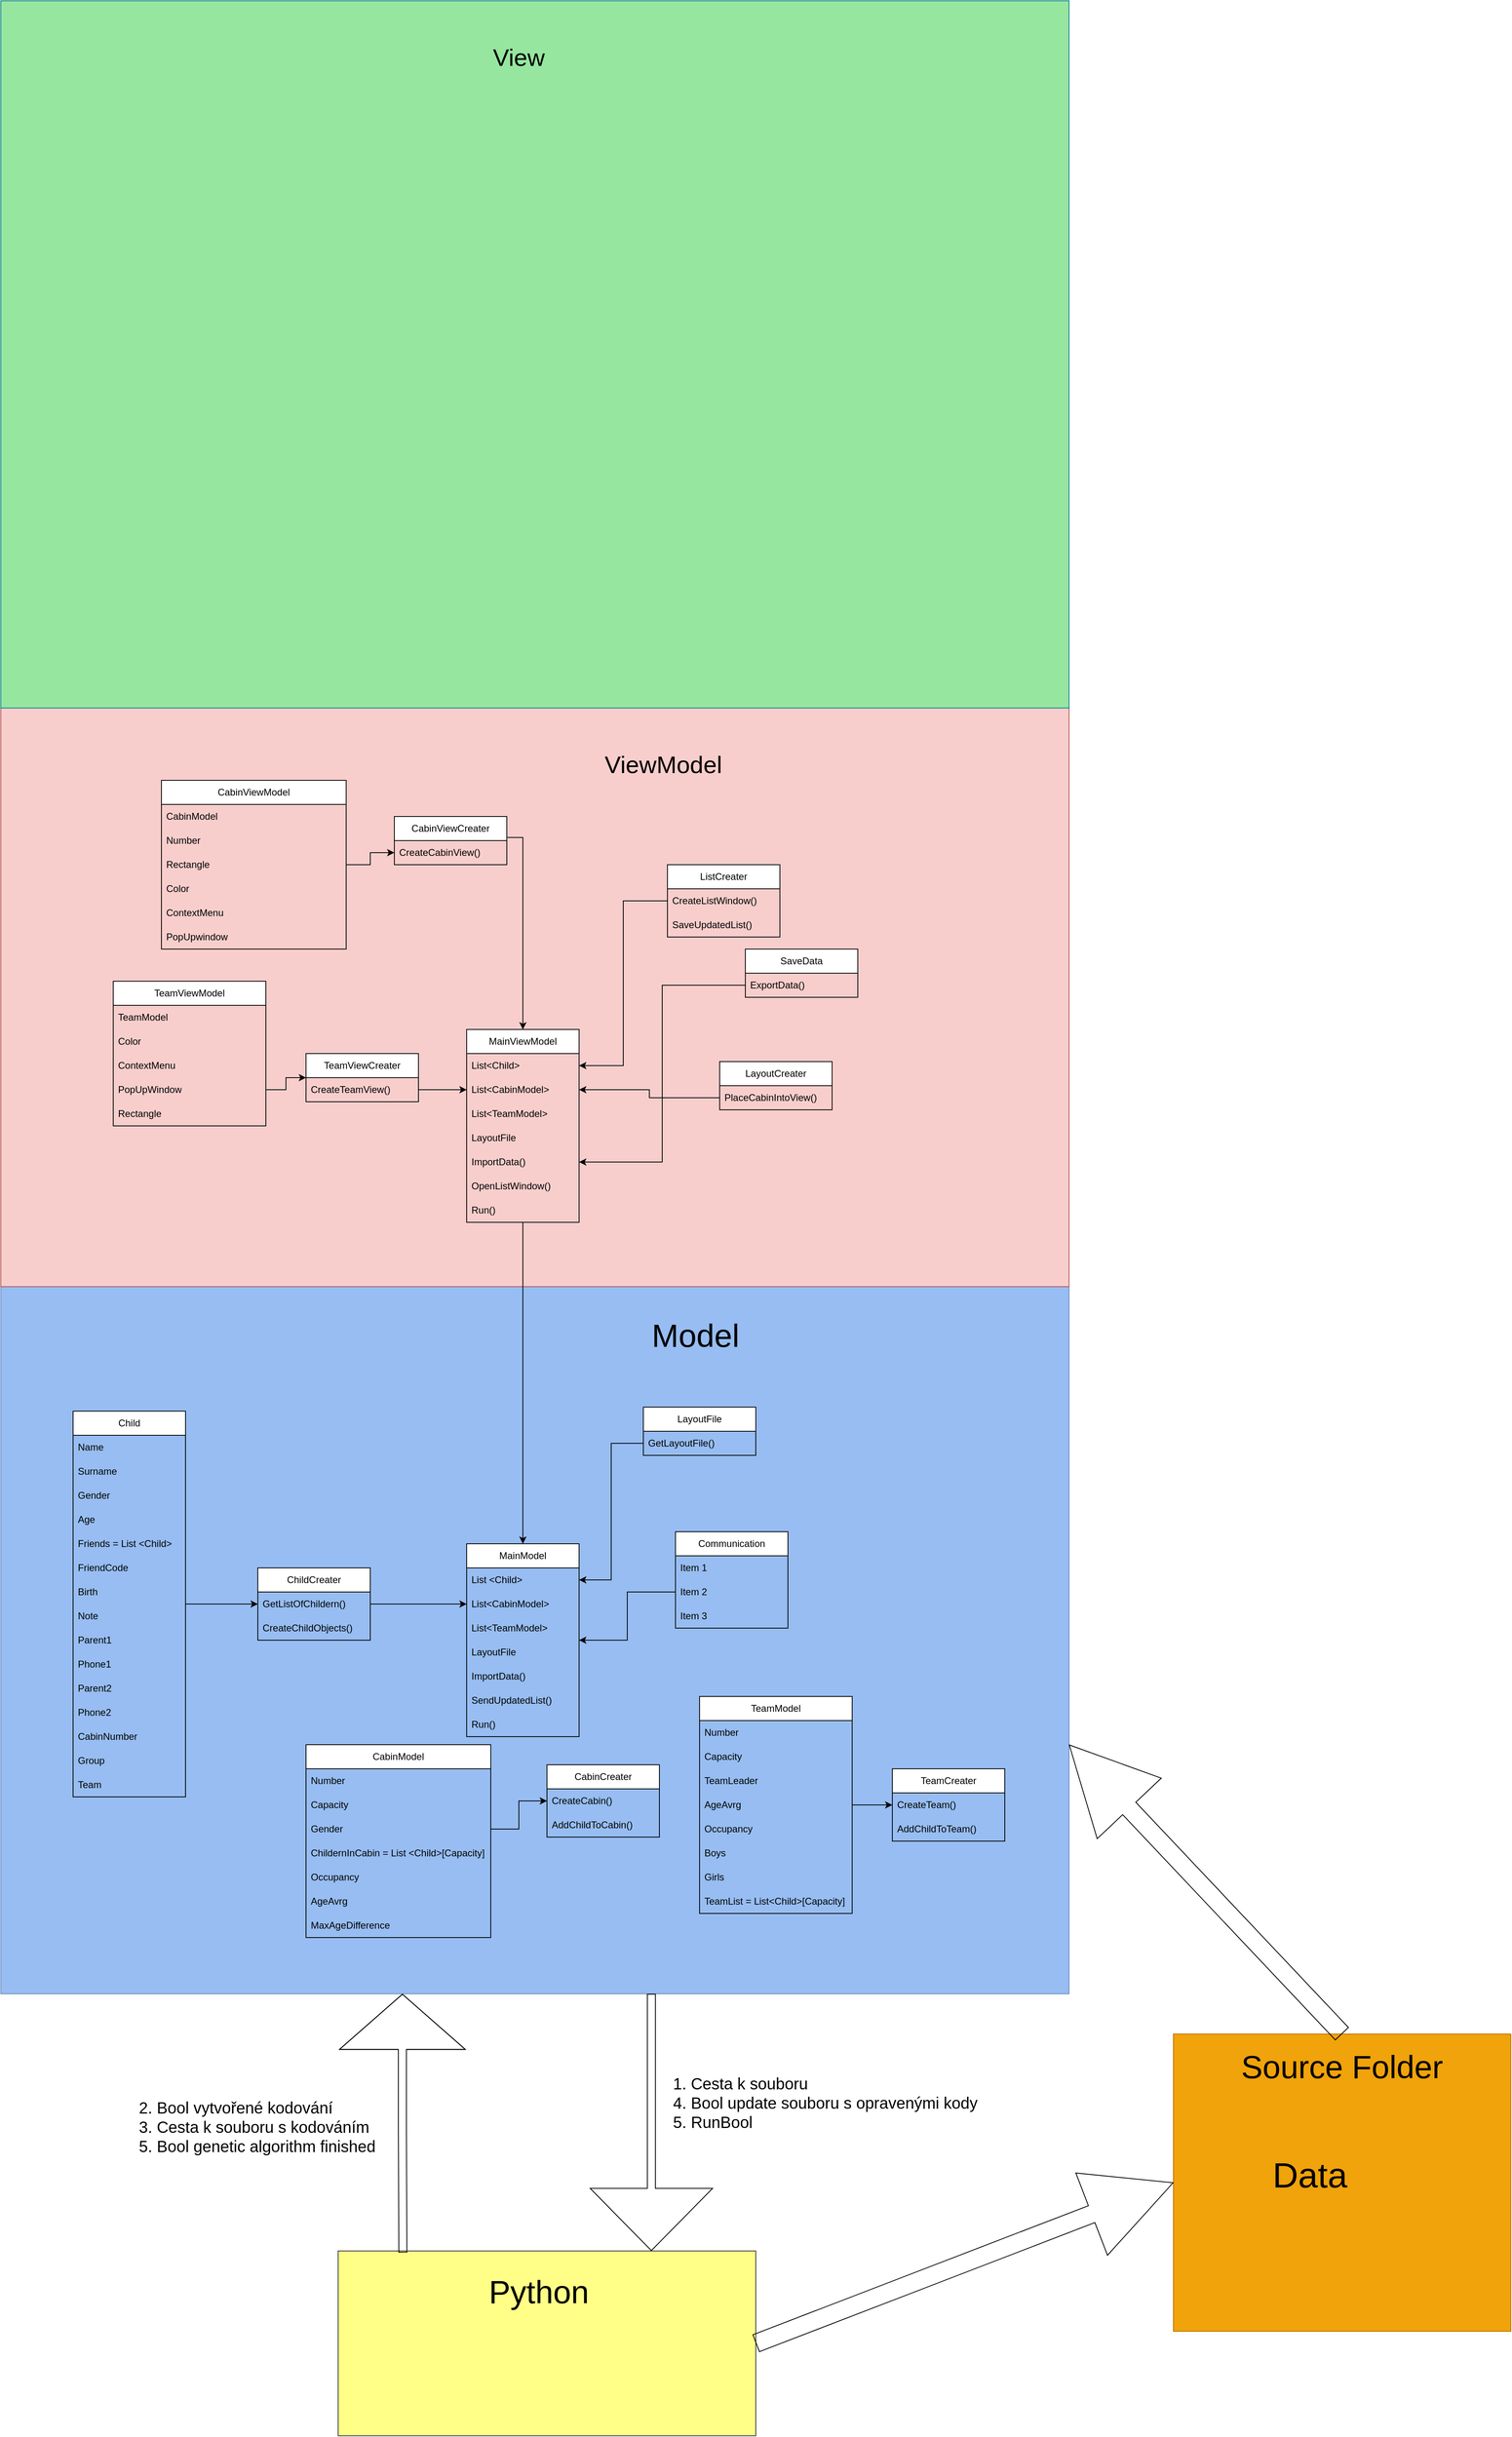 <mxfile version="24.7.5">
  <diagram name="Stránka-1" id="f-dsxIjBXlAloZZKRI6_">
    <mxGraphModel dx="6120" dy="6422" grid="1" gridSize="10" guides="1" tooltips="1" connect="1" arrows="1" fold="1" page="1" pageScale="1" pageWidth="827" pageHeight="1169" math="0" shadow="0">
      <root>
        <mxCell id="0" />
        <mxCell id="1" parent="0" />
        <mxCell id="xTtuMqfyhJU3_S4OxF6q-151" value="" style="rounded=0;whiteSpace=wrap;html=1;fillColor=#ffff88;strokeColor=#36393d;" parent="1" vertex="1">
          <mxGeometry x="180" y="1870" width="520" height="230" as="geometry" />
        </mxCell>
        <mxCell id="xTtuMqfyhJU3_S4OxF6q-66" value="" style="rounded=0;whiteSpace=wrap;html=1;fillColor=#97bdf2;strokeColor=#6c8ebf;movable=0;resizable=0;rotatable=0;deletable=0;editable=0;locked=1;connectable=0;" parent="1" vertex="1">
          <mxGeometry x="-240" y="670" width="1330" height="880" as="geometry" />
        </mxCell>
        <mxCell id="xTtuMqfyhJU3_S4OxF6q-64" value="" style="rounded=0;whiteSpace=wrap;html=1;fillColor=#f8cecc;strokeColor=#b85450;movable=0;resizable=0;rotatable=0;deletable=0;editable=0;locked=1;connectable=0;" parent="1" vertex="1">
          <mxGeometry x="-240" y="-50" width="1330" height="720" as="geometry" />
        </mxCell>
        <mxCell id="xTtuMqfyhJU3_S4OxF6q-77" style="edgeStyle=orthogonalEdgeStyle;rounded=0;orthogonalLoop=1;jettySize=auto;html=1;entryX=0.5;entryY=0;entryDx=0;entryDy=0;" parent="1" source="xTtuMqfyhJU3_S4OxF6q-1" target="xTtuMqfyhJU3_S4OxF6q-70" edge="1">
          <mxGeometry relative="1" as="geometry" />
        </mxCell>
        <mxCell id="xTtuMqfyhJU3_S4OxF6q-1" value="MainViewModel" style="swimlane;fontStyle=0;childLayout=stackLayout;horizontal=1;startSize=30;horizontalStack=0;resizeParent=1;resizeParentMax=0;resizeLast=0;collapsible=1;marginBottom=0;whiteSpace=wrap;html=1;" parent="1" vertex="1">
          <mxGeometry x="340" y="350" width="140" height="240" as="geometry" />
        </mxCell>
        <mxCell id="xTtuMqfyhJU3_S4OxF6q-4" value="List&amp;lt;Child&amp;gt;" style="text;strokeColor=none;fillColor=none;align=left;verticalAlign=middle;spacingLeft=4;spacingRight=4;overflow=hidden;points=[[0,0.5],[1,0.5]];portConstraint=eastwest;rotatable=0;whiteSpace=wrap;html=1;" parent="xTtuMqfyhJU3_S4OxF6q-1" vertex="1">
          <mxGeometry y="30" width="140" height="30" as="geometry" />
        </mxCell>
        <mxCell id="xTtuMqfyhJU3_S4OxF6q-2" value="List&amp;lt;CabinModel&amp;gt;" style="text;strokeColor=none;fillColor=none;align=left;verticalAlign=middle;spacingLeft=4;spacingRight=4;overflow=hidden;points=[[0,0.5],[1,0.5]];portConstraint=eastwest;rotatable=0;whiteSpace=wrap;html=1;" parent="xTtuMqfyhJU3_S4OxF6q-1" vertex="1">
          <mxGeometry y="60" width="140" height="30" as="geometry" />
        </mxCell>
        <mxCell id="xTtuMqfyhJU3_S4OxF6q-3" value="List&amp;lt;TeamModel&amp;gt;" style="text;strokeColor=none;fillColor=none;align=left;verticalAlign=middle;spacingLeft=4;spacingRight=4;overflow=hidden;points=[[0,0.5],[1,0.5]];portConstraint=eastwest;rotatable=0;whiteSpace=wrap;html=1;" parent="xTtuMqfyhJU3_S4OxF6q-1" vertex="1">
          <mxGeometry y="90" width="140" height="30" as="geometry" />
        </mxCell>
        <mxCell id="xTtuMqfyhJU3_S4OxF6q-133" value="LayoutFile" style="text;strokeColor=none;fillColor=none;align=left;verticalAlign=middle;spacingLeft=4;spacingRight=4;overflow=hidden;points=[[0,0.5],[1,0.5]];portConstraint=eastwest;rotatable=0;whiteSpace=wrap;html=1;" parent="xTtuMqfyhJU3_S4OxF6q-1" vertex="1">
          <mxGeometry y="120" width="140" height="30" as="geometry" />
        </mxCell>
        <mxCell id="xTtuMqfyhJU3_S4OxF6q-138" value="ImportData()" style="text;strokeColor=none;fillColor=none;align=left;verticalAlign=middle;spacingLeft=4;spacingRight=4;overflow=hidden;points=[[0,0.5],[1,0.5]];portConstraint=eastwest;rotatable=0;whiteSpace=wrap;html=1;" parent="xTtuMqfyhJU3_S4OxF6q-1" vertex="1">
          <mxGeometry y="150" width="140" height="30" as="geometry" />
        </mxCell>
        <mxCell id="xTtuMqfyhJU3_S4OxF6q-143" value="OpenListWindow()" style="text;strokeColor=none;fillColor=none;align=left;verticalAlign=middle;spacingLeft=4;spacingRight=4;overflow=hidden;points=[[0,0.5],[1,0.5]];portConstraint=eastwest;rotatable=0;whiteSpace=wrap;html=1;" parent="xTtuMqfyhJU3_S4OxF6q-1" vertex="1">
          <mxGeometry y="180" width="140" height="30" as="geometry" />
        </mxCell>
        <mxCell id="xTtuMqfyhJU3_S4OxF6q-140" value="Run()" style="text;strokeColor=none;fillColor=none;align=left;verticalAlign=middle;spacingLeft=4;spacingRight=4;overflow=hidden;points=[[0,0.5],[1,0.5]];portConstraint=eastwest;rotatable=0;whiteSpace=wrap;html=1;" parent="xTtuMqfyhJU3_S4OxF6q-1" vertex="1">
          <mxGeometry y="210" width="140" height="30" as="geometry" />
        </mxCell>
        <mxCell id="xTtuMqfyhJU3_S4OxF6q-49" style="edgeStyle=orthogonalEdgeStyle;rounded=0;orthogonalLoop=1;jettySize=auto;html=1;entryX=0;entryY=0.5;entryDx=0;entryDy=0;" parent="1" source="xTtuMqfyhJU3_S4OxF6q-5" target="xTtuMqfyhJU3_S4OxF6q-46" edge="1">
          <mxGeometry relative="1" as="geometry" />
        </mxCell>
        <mxCell id="xTtuMqfyhJU3_S4OxF6q-5" value="CabinViewModel" style="swimlane;fontStyle=0;childLayout=stackLayout;horizontal=1;startSize=30;horizontalStack=0;resizeParent=1;resizeParentMax=0;resizeLast=0;collapsible=1;marginBottom=0;whiteSpace=wrap;html=1;" parent="1" vertex="1">
          <mxGeometry x="-40" y="40" width="230" height="210" as="geometry" />
        </mxCell>
        <mxCell id="xTtuMqfyhJU3_S4OxF6q-6" value="CabinModel" style="text;strokeColor=none;fillColor=none;align=left;verticalAlign=middle;spacingLeft=4;spacingRight=4;overflow=hidden;points=[[0,0.5],[1,0.5]];portConstraint=eastwest;rotatable=0;whiteSpace=wrap;html=1;" parent="xTtuMqfyhJU3_S4OxF6q-5" vertex="1">
          <mxGeometry y="30" width="230" height="30" as="geometry" />
        </mxCell>
        <mxCell id="xTtuMqfyhJU3_S4OxF6q-125" value="Number" style="text;strokeColor=none;fillColor=none;align=left;verticalAlign=middle;spacingLeft=4;spacingRight=4;overflow=hidden;points=[[0,0.5],[1,0.5]];portConstraint=eastwest;rotatable=0;whiteSpace=wrap;html=1;" parent="xTtuMqfyhJU3_S4OxF6q-5" vertex="1">
          <mxGeometry y="60" width="230" height="30" as="geometry" />
        </mxCell>
        <mxCell id="xTtuMqfyhJU3_S4OxF6q-7" value="Rectangle" style="text;strokeColor=none;fillColor=none;align=left;verticalAlign=middle;spacingLeft=4;spacingRight=4;overflow=hidden;points=[[0,0.5],[1,0.5]];portConstraint=eastwest;rotatable=0;whiteSpace=wrap;html=1;" parent="xTtuMqfyhJU3_S4OxF6q-5" vertex="1">
          <mxGeometry y="90" width="230" height="30" as="geometry" />
        </mxCell>
        <mxCell id="xTtuMqfyhJU3_S4OxF6q-8" value="Color" style="text;strokeColor=none;fillColor=none;align=left;verticalAlign=middle;spacingLeft=4;spacingRight=4;overflow=hidden;points=[[0,0.5],[1,0.5]];portConstraint=eastwest;rotatable=0;whiteSpace=wrap;html=1;" parent="xTtuMqfyhJU3_S4OxF6q-5" vertex="1">
          <mxGeometry y="120" width="230" height="30" as="geometry" />
        </mxCell>
        <mxCell id="xTtuMqfyhJU3_S4OxF6q-9" value="ContextMenu" style="text;strokeColor=none;fillColor=none;align=left;verticalAlign=middle;spacingLeft=4;spacingRight=4;overflow=hidden;points=[[0,0.5],[1,0.5]];portConstraint=eastwest;rotatable=0;whiteSpace=wrap;html=1;" parent="xTtuMqfyhJU3_S4OxF6q-5" vertex="1">
          <mxGeometry y="150" width="230" height="30" as="geometry" />
        </mxCell>
        <mxCell id="xTtuMqfyhJU3_S4OxF6q-34" value="PopUpwindow" style="text;strokeColor=none;fillColor=none;align=left;verticalAlign=middle;spacingLeft=4;spacingRight=4;overflow=hidden;points=[[0,0.5],[1,0.5]];portConstraint=eastwest;rotatable=0;whiteSpace=wrap;html=1;" parent="xTtuMqfyhJU3_S4OxF6q-5" vertex="1">
          <mxGeometry y="180" width="230" height="30" as="geometry" />
        </mxCell>
        <mxCell id="xTtuMqfyhJU3_S4OxF6q-44" style="edgeStyle=orthogonalEdgeStyle;rounded=0;orthogonalLoop=1;jettySize=auto;html=1;entryX=0;entryY=0.5;entryDx=0;entryDy=0;" parent="1" source="xTtuMqfyhJU3_S4OxF6q-11" target="xTtuMqfyhJU3_S4OxF6q-43" edge="1">
          <mxGeometry relative="1" as="geometry" />
        </mxCell>
        <mxCell id="xTtuMqfyhJU3_S4OxF6q-11" value="Child" style="swimlane;fontStyle=0;childLayout=stackLayout;horizontal=1;startSize=30;horizontalStack=0;resizeParent=1;resizeParentMax=0;resizeLast=0;collapsible=1;marginBottom=0;whiteSpace=wrap;html=1;" parent="1" vertex="1">
          <mxGeometry x="-150" y="825" width="140" height="480" as="geometry" />
        </mxCell>
        <mxCell id="xTtuMqfyhJU3_S4OxF6q-12" value="Name" style="text;strokeColor=none;fillColor=none;align=left;verticalAlign=middle;spacingLeft=4;spacingRight=4;overflow=hidden;points=[[0,0.5],[1,0.5]];portConstraint=eastwest;rotatable=0;whiteSpace=wrap;html=1;" parent="xTtuMqfyhJU3_S4OxF6q-11" vertex="1">
          <mxGeometry y="30" width="140" height="30" as="geometry" />
        </mxCell>
        <mxCell id="xTtuMqfyhJU3_S4OxF6q-13" value="Surname" style="text;strokeColor=none;fillColor=none;align=left;verticalAlign=middle;spacingLeft=4;spacingRight=4;overflow=hidden;points=[[0,0.5],[1,0.5]];portConstraint=eastwest;rotatable=0;whiteSpace=wrap;html=1;" parent="xTtuMqfyhJU3_S4OxF6q-11" vertex="1">
          <mxGeometry y="60" width="140" height="30" as="geometry" />
        </mxCell>
        <mxCell id="xTtuMqfyhJU3_S4OxF6q-20" value="Gender" style="text;strokeColor=none;fillColor=none;align=left;verticalAlign=middle;spacingLeft=4;spacingRight=4;overflow=hidden;points=[[0,0.5],[1,0.5]];portConstraint=eastwest;rotatable=0;whiteSpace=wrap;html=1;" parent="xTtuMqfyhJU3_S4OxF6q-11" vertex="1">
          <mxGeometry y="90" width="140" height="30" as="geometry" />
        </mxCell>
        <mxCell id="xTtuMqfyhJU3_S4OxF6q-14" value="Age" style="text;strokeColor=none;fillColor=none;align=left;verticalAlign=middle;spacingLeft=4;spacingRight=4;overflow=hidden;points=[[0,0.5],[1,0.5]];portConstraint=eastwest;rotatable=0;whiteSpace=wrap;html=1;" parent="xTtuMqfyhJU3_S4OxF6q-11" vertex="1">
          <mxGeometry y="120" width="140" height="30" as="geometry" />
        </mxCell>
        <mxCell id="xTtuMqfyhJU3_S4OxF6q-21" value="Friends = List &amp;lt;Child&amp;gt;" style="text;strokeColor=none;fillColor=none;align=left;verticalAlign=middle;spacingLeft=4;spacingRight=4;overflow=hidden;points=[[0,0.5],[1,0.5]];portConstraint=eastwest;rotatable=0;whiteSpace=wrap;html=1;" parent="xTtuMqfyhJU3_S4OxF6q-11" vertex="1">
          <mxGeometry y="150" width="140" height="30" as="geometry" />
        </mxCell>
        <mxCell id="xTtuMqfyhJU3_S4OxF6q-22" value="FriendCode" style="text;strokeColor=none;fillColor=none;align=left;verticalAlign=middle;spacingLeft=4;spacingRight=4;overflow=hidden;points=[[0,0.5],[1,0.5]];portConstraint=eastwest;rotatable=0;whiteSpace=wrap;html=1;" parent="xTtuMqfyhJU3_S4OxF6q-11" vertex="1">
          <mxGeometry y="180" width="140" height="30" as="geometry" />
        </mxCell>
        <mxCell id="xTtuMqfyhJU3_S4OxF6q-15" value="Birth" style="text;strokeColor=none;fillColor=none;align=left;verticalAlign=middle;spacingLeft=4;spacingRight=4;overflow=hidden;points=[[0,0.5],[1,0.5]];portConstraint=eastwest;rotatable=0;whiteSpace=wrap;html=1;" parent="xTtuMqfyhJU3_S4OxF6q-11" vertex="1">
          <mxGeometry y="210" width="140" height="30" as="geometry" />
        </mxCell>
        <mxCell id="xTtuMqfyhJU3_S4OxF6q-16" value="Note&amp;nbsp;" style="text;strokeColor=none;fillColor=none;align=left;verticalAlign=middle;spacingLeft=4;spacingRight=4;overflow=hidden;points=[[0,0.5],[1,0.5]];portConstraint=eastwest;rotatable=0;whiteSpace=wrap;html=1;" parent="xTtuMqfyhJU3_S4OxF6q-11" vertex="1">
          <mxGeometry y="240" width="140" height="30" as="geometry" />
        </mxCell>
        <mxCell id="xTtuMqfyhJU3_S4OxF6q-17" value="Parent1" style="text;strokeColor=none;fillColor=none;align=left;verticalAlign=middle;spacingLeft=4;spacingRight=4;overflow=hidden;points=[[0,0.5],[1,0.5]];portConstraint=eastwest;rotatable=0;whiteSpace=wrap;html=1;" parent="xTtuMqfyhJU3_S4OxF6q-11" vertex="1">
          <mxGeometry y="270" width="140" height="30" as="geometry" />
        </mxCell>
        <mxCell id="xTtuMqfyhJU3_S4OxF6q-18" value="Phone1" style="text;strokeColor=none;fillColor=none;align=left;verticalAlign=middle;spacingLeft=4;spacingRight=4;overflow=hidden;points=[[0,0.5],[1,0.5]];portConstraint=eastwest;rotatable=0;whiteSpace=wrap;html=1;" parent="xTtuMqfyhJU3_S4OxF6q-11" vertex="1">
          <mxGeometry y="300" width="140" height="30" as="geometry" />
        </mxCell>
        <mxCell id="xTtuMqfyhJU3_S4OxF6q-19" value="Parent2" style="text;strokeColor=none;fillColor=none;align=left;verticalAlign=middle;spacingLeft=4;spacingRight=4;overflow=hidden;points=[[0,0.5],[1,0.5]];portConstraint=eastwest;rotatable=0;whiteSpace=wrap;html=1;" parent="xTtuMqfyhJU3_S4OxF6q-11" vertex="1">
          <mxGeometry y="330" width="140" height="30" as="geometry" />
        </mxCell>
        <mxCell id="xTtuMqfyhJU3_S4OxF6q-24" value="Phone2" style="text;strokeColor=none;fillColor=none;align=left;verticalAlign=middle;spacingLeft=4;spacingRight=4;overflow=hidden;points=[[0,0.5],[1,0.5]];portConstraint=eastwest;rotatable=0;whiteSpace=wrap;html=1;" parent="xTtuMqfyhJU3_S4OxF6q-11" vertex="1">
          <mxGeometry y="360" width="140" height="30" as="geometry" />
        </mxCell>
        <mxCell id="xTtuMqfyhJU3_S4OxF6q-25" value="CabinNumber" style="text;strokeColor=none;fillColor=none;align=left;verticalAlign=middle;spacingLeft=4;spacingRight=4;overflow=hidden;points=[[0,0.5],[1,0.5]];portConstraint=eastwest;rotatable=0;whiteSpace=wrap;html=1;" parent="xTtuMqfyhJU3_S4OxF6q-11" vertex="1">
          <mxGeometry y="390" width="140" height="30" as="geometry" />
        </mxCell>
        <mxCell id="xTtuMqfyhJU3_S4OxF6q-26" value="Group" style="text;strokeColor=none;fillColor=none;align=left;verticalAlign=middle;spacingLeft=4;spacingRight=4;overflow=hidden;points=[[0,0.5],[1,0.5]];portConstraint=eastwest;rotatable=0;whiteSpace=wrap;html=1;" parent="xTtuMqfyhJU3_S4OxF6q-11" vertex="1">
          <mxGeometry y="420" width="140" height="30" as="geometry" />
        </mxCell>
        <mxCell id="xTtuMqfyhJU3_S4OxF6q-31" value="Team" style="text;strokeColor=none;fillColor=none;align=left;verticalAlign=middle;spacingLeft=4;spacingRight=4;overflow=hidden;points=[[0,0.5],[1,0.5]];portConstraint=eastwest;rotatable=0;whiteSpace=wrap;html=1;" parent="xTtuMqfyhJU3_S4OxF6q-11" vertex="1">
          <mxGeometry y="450" width="140" height="30" as="geometry" />
        </mxCell>
        <mxCell id="xTtuMqfyhJU3_S4OxF6q-27" value="TeamViewModel" style="swimlane;fontStyle=0;childLayout=stackLayout;horizontal=1;startSize=30;horizontalStack=0;resizeParent=1;resizeParentMax=0;resizeLast=0;collapsible=1;marginBottom=0;whiteSpace=wrap;html=1;" parent="1" vertex="1">
          <mxGeometry x="-100" y="290" width="190" height="180" as="geometry" />
        </mxCell>
        <mxCell id="xTtuMqfyhJU3_S4OxF6q-28" value="TeamModel" style="text;strokeColor=none;fillColor=none;align=left;verticalAlign=middle;spacingLeft=4;spacingRight=4;overflow=hidden;points=[[0,0.5],[1,0.5]];portConstraint=eastwest;rotatable=0;whiteSpace=wrap;html=1;" parent="xTtuMqfyhJU3_S4OxF6q-27" vertex="1">
          <mxGeometry y="30" width="190" height="30" as="geometry" />
        </mxCell>
        <mxCell id="xTtuMqfyhJU3_S4OxF6q-29" value="Color" style="text;strokeColor=none;fillColor=none;align=left;verticalAlign=middle;spacingLeft=4;spacingRight=4;overflow=hidden;points=[[0,0.5],[1,0.5]];portConstraint=eastwest;rotatable=0;whiteSpace=wrap;html=1;" parent="xTtuMqfyhJU3_S4OxF6q-27" vertex="1">
          <mxGeometry y="60" width="190" height="30" as="geometry" />
        </mxCell>
        <mxCell id="xTtuMqfyhJU3_S4OxF6q-30" value="ContextMenu" style="text;strokeColor=none;fillColor=none;align=left;verticalAlign=middle;spacingLeft=4;spacingRight=4;overflow=hidden;points=[[0,0.5],[1,0.5]];portConstraint=eastwest;rotatable=0;whiteSpace=wrap;html=1;" parent="xTtuMqfyhJU3_S4OxF6q-27" vertex="1">
          <mxGeometry y="90" width="190" height="30" as="geometry" />
        </mxCell>
        <mxCell id="xTtuMqfyhJU3_S4OxF6q-32" value="PopUpWindow" style="text;strokeColor=none;fillColor=none;align=left;verticalAlign=middle;spacingLeft=4;spacingRight=4;overflow=hidden;points=[[0,0.5],[1,0.5]];portConstraint=eastwest;rotatable=0;whiteSpace=wrap;html=1;" parent="xTtuMqfyhJU3_S4OxF6q-27" vertex="1">
          <mxGeometry y="120" width="190" height="30" as="geometry" />
        </mxCell>
        <mxCell id="xTtuMqfyhJU3_S4OxF6q-33" value="Rectangle" style="text;strokeColor=none;fillColor=none;align=left;verticalAlign=middle;spacingLeft=4;spacingRight=4;overflow=hidden;points=[[0,0.5],[1,0.5]];portConstraint=eastwest;rotatable=0;whiteSpace=wrap;html=1;" parent="xTtuMqfyhJU3_S4OxF6q-27" vertex="1">
          <mxGeometry y="150" width="190" height="30" as="geometry" />
        </mxCell>
        <mxCell id="xTtuMqfyhJU3_S4OxF6q-40" value="ChildCreater" style="swimlane;fontStyle=0;childLayout=stackLayout;horizontal=1;startSize=30;horizontalStack=0;resizeParent=1;resizeParentMax=0;resizeLast=0;collapsible=1;marginBottom=0;whiteSpace=wrap;html=1;" parent="1" vertex="1">
          <mxGeometry x="80" y="1020" width="140" height="90" as="geometry" />
        </mxCell>
        <mxCell id="xTtuMqfyhJU3_S4OxF6q-43" value="GetListOfChildern()" style="text;strokeColor=none;fillColor=none;align=left;verticalAlign=middle;spacingLeft=4;spacingRight=4;overflow=hidden;points=[[0,0.5],[1,0.5]];portConstraint=eastwest;rotatable=0;whiteSpace=wrap;html=1;" parent="xTtuMqfyhJU3_S4OxF6q-40" vertex="1">
          <mxGeometry y="30" width="140" height="30" as="geometry" />
        </mxCell>
        <mxCell id="xTtuMqfyhJU3_S4OxF6q-41" value="CreateChildObjects()" style="text;strokeColor=none;fillColor=none;align=left;verticalAlign=middle;spacingLeft=4;spacingRight=4;overflow=hidden;points=[[0,0.5],[1,0.5]];portConstraint=eastwest;rotatable=0;whiteSpace=wrap;html=1;" parent="xTtuMqfyhJU3_S4OxF6q-40" vertex="1">
          <mxGeometry y="60" width="140" height="30" as="geometry" />
        </mxCell>
        <mxCell id="xTtuMqfyhJU3_S4OxF6q-45" value="CabinViewCreater" style="swimlane;fontStyle=0;childLayout=stackLayout;horizontal=1;startSize=30;horizontalStack=0;resizeParent=1;resizeParentMax=0;resizeLast=0;collapsible=1;marginBottom=0;whiteSpace=wrap;html=1;" parent="1" vertex="1">
          <mxGeometry x="250" y="85" width="140" height="60" as="geometry" />
        </mxCell>
        <mxCell id="xTtuMqfyhJU3_S4OxF6q-46" value="CreateCabinView()" style="text;strokeColor=none;fillColor=none;align=left;verticalAlign=middle;spacingLeft=4;spacingRight=4;overflow=hidden;points=[[0,0.5],[1,0.5]];portConstraint=eastwest;rotatable=0;whiteSpace=wrap;html=1;" parent="xTtuMqfyhJU3_S4OxF6q-45" vertex="1">
          <mxGeometry y="30" width="140" height="30" as="geometry" />
        </mxCell>
        <mxCell id="xTtuMqfyhJU3_S4OxF6q-50" value="TeamViewCreater" style="swimlane;fontStyle=0;childLayout=stackLayout;horizontal=1;startSize=30;horizontalStack=0;resizeParent=1;resizeParentMax=0;resizeLast=0;collapsible=1;marginBottom=0;whiteSpace=wrap;html=1;" parent="1" vertex="1">
          <mxGeometry x="140" y="380" width="140" height="60" as="geometry" />
        </mxCell>
        <mxCell id="xTtuMqfyhJU3_S4OxF6q-51" value="CreateTeamView()" style="text;strokeColor=none;fillColor=none;align=left;verticalAlign=middle;spacingLeft=4;spacingRight=4;overflow=hidden;points=[[0,0.5],[1,0.5]];portConstraint=eastwest;rotatable=0;whiteSpace=wrap;html=1;" parent="xTtuMqfyhJU3_S4OxF6q-50" vertex="1">
          <mxGeometry y="30" width="140" height="30" as="geometry" />
        </mxCell>
        <mxCell id="xTtuMqfyhJU3_S4OxF6q-54" style="edgeStyle=orthogonalEdgeStyle;rounded=0;orthogonalLoop=1;jettySize=auto;html=1;" parent="1" source="xTtuMqfyhJU3_S4OxF6q-32" target="xTtuMqfyhJU3_S4OxF6q-50" edge="1">
          <mxGeometry relative="1" as="geometry" />
        </mxCell>
        <mxCell id="xTtuMqfyhJU3_S4OxF6q-55" style="edgeStyle=orthogonalEdgeStyle;rounded=0;orthogonalLoop=1;jettySize=auto;html=1;entryX=0.5;entryY=0;entryDx=0;entryDy=0;exitX=1.005;exitY=-0.131;exitDx=0;exitDy=0;exitPerimeter=0;" parent="1" source="xTtuMqfyhJU3_S4OxF6q-46" target="xTtuMqfyhJU3_S4OxF6q-1" edge="1">
          <mxGeometry relative="1" as="geometry">
            <mxPoint x="390" y="160" as="sourcePoint" />
          </mxGeometry>
        </mxCell>
        <mxCell id="xTtuMqfyhJU3_S4OxF6q-56" style="edgeStyle=orthogonalEdgeStyle;rounded=0;orthogonalLoop=1;jettySize=auto;html=1;entryX=0;entryY=0.5;entryDx=0;entryDy=0;" parent="1" source="xTtuMqfyhJU3_S4OxF6q-51" target="xTtuMqfyhJU3_S4OxF6q-2" edge="1">
          <mxGeometry relative="1" as="geometry">
            <mxPoint x="380" y="480" as="targetPoint" />
          </mxGeometry>
        </mxCell>
        <mxCell id="xTtuMqfyhJU3_S4OxF6q-59" value="Communication" style="swimlane;fontStyle=0;childLayout=stackLayout;horizontal=1;startSize=30;horizontalStack=0;resizeParent=1;resizeParentMax=0;resizeLast=0;collapsible=1;marginBottom=0;whiteSpace=wrap;html=1;" parent="1" vertex="1">
          <mxGeometry x="600" y="975" width="140" height="120" as="geometry" />
        </mxCell>
        <mxCell id="xTtuMqfyhJU3_S4OxF6q-60" value="Item 1" style="text;strokeColor=none;fillColor=none;align=left;verticalAlign=middle;spacingLeft=4;spacingRight=4;overflow=hidden;points=[[0,0.5],[1,0.5]];portConstraint=eastwest;rotatable=0;whiteSpace=wrap;html=1;" parent="xTtuMqfyhJU3_S4OxF6q-59" vertex="1">
          <mxGeometry y="30" width="140" height="30" as="geometry" />
        </mxCell>
        <mxCell id="xTtuMqfyhJU3_S4OxF6q-61" value="Item 2" style="text;strokeColor=none;fillColor=none;align=left;verticalAlign=middle;spacingLeft=4;spacingRight=4;overflow=hidden;points=[[0,0.5],[1,0.5]];portConstraint=eastwest;rotatable=0;whiteSpace=wrap;html=1;" parent="xTtuMqfyhJU3_S4OxF6q-59" vertex="1">
          <mxGeometry y="60" width="140" height="30" as="geometry" />
        </mxCell>
        <mxCell id="xTtuMqfyhJU3_S4OxF6q-62" value="Item 3" style="text;strokeColor=none;fillColor=none;align=left;verticalAlign=middle;spacingLeft=4;spacingRight=4;overflow=hidden;points=[[0,0.5],[1,0.5]];portConstraint=eastwest;rotatable=0;whiteSpace=wrap;html=1;" parent="xTtuMqfyhJU3_S4OxF6q-59" vertex="1">
          <mxGeometry y="90" width="140" height="30" as="geometry" />
        </mxCell>
        <mxCell id="xTtuMqfyhJU3_S4OxF6q-65" value="ViewModel" style="text;html=1;align=center;verticalAlign=middle;whiteSpace=wrap;rounded=0;fontSize=30;" parent="1" vertex="1">
          <mxGeometry x="490" y="-10" width="190" height="60" as="geometry" />
        </mxCell>
        <mxCell id="xTtuMqfyhJU3_S4OxF6q-67" value="Model" style="text;html=1;align=center;verticalAlign=middle;whiteSpace=wrap;rounded=0;strokeWidth=2;fontSize=40;" parent="1" vertex="1">
          <mxGeometry x="520" y="680" width="210" height="100" as="geometry" />
        </mxCell>
        <mxCell id="xTtuMqfyhJU3_S4OxF6q-68" value="" style="rounded=0;whiteSpace=wrap;html=1;fillColor=#96E6A0;strokeColor=#0e8088;movable=1;resizable=1;rotatable=1;deletable=1;editable=1;locked=0;connectable=1;" parent="1" vertex="1">
          <mxGeometry x="-240" y="-930" width="1330" height="880" as="geometry" />
        </mxCell>
        <mxCell id="xTtuMqfyhJU3_S4OxF6q-69" value="View" style="text;html=1;align=center;verticalAlign=middle;whiteSpace=wrap;rounded=0;fontSize=30;" parent="1" vertex="1">
          <mxGeometry x="310" y="-890" width="190" height="60" as="geometry" />
        </mxCell>
        <mxCell id="xTtuMqfyhJU3_S4OxF6q-70" value="MainModel" style="swimlane;fontStyle=0;childLayout=stackLayout;horizontal=1;startSize=30;horizontalStack=0;resizeParent=1;resizeParentMax=0;resizeLast=0;collapsible=1;marginBottom=0;whiteSpace=wrap;html=1;" parent="1" vertex="1">
          <mxGeometry x="340" y="990" width="140" height="240" as="geometry" />
        </mxCell>
        <mxCell id="xTtuMqfyhJU3_S4OxF6q-71" value="List &amp;lt;Child&amp;gt;" style="text;strokeColor=none;fillColor=none;align=left;verticalAlign=middle;spacingLeft=4;spacingRight=4;overflow=hidden;points=[[0,0.5],[1,0.5]];portConstraint=eastwest;rotatable=0;whiteSpace=wrap;html=1;" parent="xTtuMqfyhJU3_S4OxF6q-70" vertex="1">
          <mxGeometry y="30" width="140" height="30" as="geometry" />
        </mxCell>
        <mxCell id="xTtuMqfyhJU3_S4OxF6q-72" value="List&amp;lt;CabinModel&amp;gt;" style="text;strokeColor=none;fillColor=none;align=left;verticalAlign=middle;spacingLeft=4;spacingRight=4;overflow=hidden;points=[[0,0.5],[1,0.5]];portConstraint=eastwest;rotatable=0;whiteSpace=wrap;html=1;" parent="xTtuMqfyhJU3_S4OxF6q-70" vertex="1">
          <mxGeometry y="60" width="140" height="30" as="geometry" />
        </mxCell>
        <mxCell id="xTtuMqfyhJU3_S4OxF6q-73" value="List&amp;lt;TeamModel&amp;gt;" style="text;strokeColor=none;fillColor=none;align=left;verticalAlign=middle;spacingLeft=4;spacingRight=4;overflow=hidden;points=[[0,0.5],[1,0.5]];portConstraint=eastwest;rotatable=0;whiteSpace=wrap;html=1;" parent="xTtuMqfyhJU3_S4OxF6q-70" vertex="1">
          <mxGeometry y="90" width="140" height="30" as="geometry" />
        </mxCell>
        <mxCell id="xTtuMqfyhJU3_S4OxF6q-131" value="LayoutFile" style="text;strokeColor=none;fillColor=none;align=left;verticalAlign=middle;spacingLeft=4;spacingRight=4;overflow=hidden;points=[[0,0.5],[1,0.5]];portConstraint=eastwest;rotatable=0;whiteSpace=wrap;html=1;" parent="xTtuMqfyhJU3_S4OxF6q-70" vertex="1">
          <mxGeometry y="120" width="140" height="30" as="geometry" />
        </mxCell>
        <mxCell id="xTtuMqfyhJU3_S4OxF6q-139" value="ImportData()" style="text;strokeColor=none;fillColor=none;align=left;verticalAlign=middle;spacingLeft=4;spacingRight=4;overflow=hidden;points=[[0,0.5],[1,0.5]];portConstraint=eastwest;rotatable=0;whiteSpace=wrap;html=1;" parent="xTtuMqfyhJU3_S4OxF6q-70" vertex="1">
          <mxGeometry y="150" width="140" height="30" as="geometry" />
        </mxCell>
        <mxCell id="xTtuMqfyhJU3_S4OxF6q-150" value="SendUpdatedList()" style="text;strokeColor=none;fillColor=none;align=left;verticalAlign=middle;spacingLeft=4;spacingRight=4;overflow=hidden;points=[[0,0.5],[1,0.5]];portConstraint=eastwest;rotatable=0;whiteSpace=wrap;html=1;" parent="xTtuMqfyhJU3_S4OxF6q-70" vertex="1">
          <mxGeometry y="180" width="140" height="30" as="geometry" />
        </mxCell>
        <mxCell id="xTtuMqfyhJU3_S4OxF6q-141" value="Run()" style="text;strokeColor=none;fillColor=none;align=left;verticalAlign=middle;spacingLeft=4;spacingRight=4;overflow=hidden;points=[[0,0.5],[1,0.5]];portConstraint=eastwest;rotatable=0;whiteSpace=wrap;html=1;" parent="xTtuMqfyhJU3_S4OxF6q-70" vertex="1">
          <mxGeometry y="210" width="140" height="30" as="geometry" />
        </mxCell>
        <mxCell id="xTtuMqfyhJU3_S4OxF6q-74" style="edgeStyle=orthogonalEdgeStyle;rounded=0;orthogonalLoop=1;jettySize=auto;html=1;" parent="1" source="xTtuMqfyhJU3_S4OxF6q-61" target="xTtuMqfyhJU3_S4OxF6q-70" edge="1">
          <mxGeometry relative="1" as="geometry" />
        </mxCell>
        <mxCell id="xTtuMqfyhJU3_S4OxF6q-76" style="edgeStyle=orthogonalEdgeStyle;rounded=0;orthogonalLoop=1;jettySize=auto;html=1;entryX=0;entryY=0.5;entryDx=0;entryDy=0;" parent="1" source="xTtuMqfyhJU3_S4OxF6q-43" target="xTtuMqfyhJU3_S4OxF6q-72" edge="1">
          <mxGeometry relative="1" as="geometry" />
        </mxCell>
        <mxCell id="xTtuMqfyhJU3_S4OxF6q-91" value="CabinModel" style="swimlane;fontStyle=0;childLayout=stackLayout;horizontal=1;startSize=30;horizontalStack=0;resizeParent=1;resizeParentMax=0;resizeLast=0;collapsible=1;marginBottom=0;whiteSpace=wrap;html=1;" parent="1" vertex="1">
          <mxGeometry x="140" y="1240" width="230" height="240" as="geometry" />
        </mxCell>
        <mxCell id="xTtuMqfyhJU3_S4OxF6q-92" value="Number" style="text;strokeColor=none;fillColor=none;align=left;verticalAlign=middle;spacingLeft=4;spacingRight=4;overflow=hidden;points=[[0,0.5],[1,0.5]];portConstraint=eastwest;rotatable=0;whiteSpace=wrap;html=1;" parent="xTtuMqfyhJU3_S4OxF6q-91" vertex="1">
          <mxGeometry y="30" width="230" height="30" as="geometry" />
        </mxCell>
        <mxCell id="xTtuMqfyhJU3_S4OxF6q-93" value="Capacity" style="text;strokeColor=none;fillColor=none;align=left;verticalAlign=middle;spacingLeft=4;spacingRight=4;overflow=hidden;points=[[0,0.5],[1,0.5]];portConstraint=eastwest;rotatable=0;whiteSpace=wrap;html=1;" parent="xTtuMqfyhJU3_S4OxF6q-91" vertex="1">
          <mxGeometry y="60" width="230" height="30" as="geometry" />
        </mxCell>
        <mxCell id="xTtuMqfyhJU3_S4OxF6q-94" value="Gender" style="text;strokeColor=none;fillColor=none;align=left;verticalAlign=middle;spacingLeft=4;spacingRight=4;overflow=hidden;points=[[0,0.5],[1,0.5]];portConstraint=eastwest;rotatable=0;whiteSpace=wrap;html=1;" parent="xTtuMqfyhJU3_S4OxF6q-91" vertex="1">
          <mxGeometry y="90" width="230" height="30" as="geometry" />
        </mxCell>
        <mxCell id="xTtuMqfyhJU3_S4OxF6q-95" value="ChildernInCabin = List &amp;lt;Child&amp;gt;[Capacity]" style="text;strokeColor=none;fillColor=none;align=left;verticalAlign=middle;spacingLeft=4;spacingRight=4;overflow=hidden;points=[[0,0.5],[1,0.5]];portConstraint=eastwest;rotatable=0;whiteSpace=wrap;html=1;" parent="xTtuMqfyhJU3_S4OxF6q-91" vertex="1">
          <mxGeometry y="120" width="230" height="30" as="geometry" />
        </mxCell>
        <mxCell id="xTtuMqfyhJU3_S4OxF6q-96" value="Occupancy" style="text;strokeColor=none;fillColor=none;align=left;verticalAlign=middle;spacingLeft=4;spacingRight=4;overflow=hidden;points=[[0,0.5],[1,0.5]];portConstraint=eastwest;rotatable=0;whiteSpace=wrap;html=1;" parent="xTtuMqfyhJU3_S4OxF6q-91" vertex="1">
          <mxGeometry y="150" width="230" height="30" as="geometry" />
        </mxCell>
        <mxCell id="xTtuMqfyhJU3_S4OxF6q-97" value="AgeAvrg" style="text;strokeColor=none;fillColor=none;align=left;verticalAlign=middle;spacingLeft=4;spacingRight=4;overflow=hidden;points=[[0,0.5],[1,0.5]];portConstraint=eastwest;rotatable=0;whiteSpace=wrap;html=1;" parent="xTtuMqfyhJU3_S4OxF6q-91" vertex="1">
          <mxGeometry y="180" width="230" height="30" as="geometry" />
        </mxCell>
        <mxCell id="xTtuMqfyhJU3_S4OxF6q-98" value="MaxAgeDifference" style="text;strokeColor=none;fillColor=none;align=left;verticalAlign=middle;spacingLeft=4;spacingRight=4;overflow=hidden;points=[[0,0.5],[1,0.5]];portConstraint=eastwest;rotatable=0;whiteSpace=wrap;html=1;" parent="xTtuMqfyhJU3_S4OxF6q-91" vertex="1">
          <mxGeometry y="210" width="230" height="30" as="geometry" />
        </mxCell>
        <mxCell id="xTtuMqfyhJU3_S4OxF6q-99" value="CabinCreater" style="swimlane;fontStyle=0;childLayout=stackLayout;horizontal=1;startSize=30;horizontalStack=0;resizeParent=1;resizeParentMax=0;resizeLast=0;collapsible=1;marginBottom=0;whiteSpace=wrap;html=1;" parent="1" vertex="1">
          <mxGeometry x="440" y="1265" width="140" height="90" as="geometry" />
        </mxCell>
        <mxCell id="xTtuMqfyhJU3_S4OxF6q-100" value="CreateCabin()" style="text;strokeColor=none;fillColor=none;align=left;verticalAlign=middle;spacingLeft=4;spacingRight=4;overflow=hidden;points=[[0,0.5],[1,0.5]];portConstraint=eastwest;rotatable=0;whiteSpace=wrap;html=1;" parent="xTtuMqfyhJU3_S4OxF6q-99" vertex="1">
          <mxGeometry y="30" width="140" height="30" as="geometry" />
        </mxCell>
        <mxCell id="xTtuMqfyhJU3_S4OxF6q-101" value="AddChildToCabin()" style="text;strokeColor=none;fillColor=none;align=left;verticalAlign=middle;spacingLeft=4;spacingRight=4;overflow=hidden;points=[[0,0.5],[1,0.5]];portConstraint=eastwest;rotatable=0;whiteSpace=wrap;html=1;" parent="xTtuMqfyhJU3_S4OxF6q-99" vertex="1">
          <mxGeometry y="60" width="140" height="30" as="geometry" />
        </mxCell>
        <mxCell id="xTtuMqfyhJU3_S4OxF6q-102" style="edgeStyle=orthogonalEdgeStyle;rounded=0;orthogonalLoop=1;jettySize=auto;html=1;entryX=0;entryY=0.5;entryDx=0;entryDy=0;" parent="1" source="xTtuMqfyhJU3_S4OxF6q-94" target="xTtuMqfyhJU3_S4OxF6q-100" edge="1">
          <mxGeometry relative="1" as="geometry" />
        </mxCell>
        <mxCell id="xTtuMqfyhJU3_S4OxF6q-103" value="TeamModel" style="swimlane;fontStyle=0;childLayout=stackLayout;horizontal=1;startSize=30;horizontalStack=0;resizeParent=1;resizeParentMax=0;resizeLast=0;collapsible=1;marginBottom=0;whiteSpace=wrap;html=1;" parent="1" vertex="1">
          <mxGeometry x="630" y="1180" width="190" height="270" as="geometry" />
        </mxCell>
        <mxCell id="xTtuMqfyhJU3_S4OxF6q-104" value="Number" style="text;strokeColor=none;fillColor=none;align=left;verticalAlign=middle;spacingLeft=4;spacingRight=4;overflow=hidden;points=[[0,0.5],[1,0.5]];portConstraint=eastwest;rotatable=0;whiteSpace=wrap;html=1;" parent="xTtuMqfyhJU3_S4OxF6q-103" vertex="1">
          <mxGeometry y="30" width="190" height="30" as="geometry" />
        </mxCell>
        <mxCell id="xTtuMqfyhJU3_S4OxF6q-105" value="Capacity" style="text;strokeColor=none;fillColor=none;align=left;verticalAlign=middle;spacingLeft=4;spacingRight=4;overflow=hidden;points=[[0,0.5],[1,0.5]];portConstraint=eastwest;rotatable=0;whiteSpace=wrap;html=1;" parent="xTtuMqfyhJU3_S4OxF6q-103" vertex="1">
          <mxGeometry y="60" width="190" height="30" as="geometry" />
        </mxCell>
        <mxCell id="xTtuMqfyhJU3_S4OxF6q-106" value="TeamLeader" style="text;strokeColor=none;fillColor=none;align=left;verticalAlign=middle;spacingLeft=4;spacingRight=4;overflow=hidden;points=[[0,0.5],[1,0.5]];portConstraint=eastwest;rotatable=0;whiteSpace=wrap;html=1;" parent="xTtuMqfyhJU3_S4OxF6q-103" vertex="1">
          <mxGeometry y="90" width="190" height="30" as="geometry" />
        </mxCell>
        <mxCell id="xTtuMqfyhJU3_S4OxF6q-107" value="AgeAvrg" style="text;strokeColor=none;fillColor=none;align=left;verticalAlign=middle;spacingLeft=4;spacingRight=4;overflow=hidden;points=[[0,0.5],[1,0.5]];portConstraint=eastwest;rotatable=0;whiteSpace=wrap;html=1;" parent="xTtuMqfyhJU3_S4OxF6q-103" vertex="1">
          <mxGeometry y="120" width="190" height="30" as="geometry" />
        </mxCell>
        <mxCell id="xTtuMqfyhJU3_S4OxF6q-108" value="Occupancy" style="text;strokeColor=none;fillColor=none;align=left;verticalAlign=middle;spacingLeft=4;spacingRight=4;overflow=hidden;points=[[0,0.5],[1,0.5]];portConstraint=eastwest;rotatable=0;whiteSpace=wrap;html=1;" parent="xTtuMqfyhJU3_S4OxF6q-103" vertex="1">
          <mxGeometry y="150" width="190" height="30" as="geometry" />
        </mxCell>
        <mxCell id="xTtuMqfyhJU3_S4OxF6q-109" value="Boys" style="text;strokeColor=none;fillColor=none;align=left;verticalAlign=middle;spacingLeft=4;spacingRight=4;overflow=hidden;points=[[0,0.5],[1,0.5]];portConstraint=eastwest;rotatable=0;whiteSpace=wrap;html=1;" parent="xTtuMqfyhJU3_S4OxF6q-103" vertex="1">
          <mxGeometry y="180" width="190" height="30" as="geometry" />
        </mxCell>
        <mxCell id="xTtuMqfyhJU3_S4OxF6q-110" value="Girls" style="text;strokeColor=none;fillColor=none;align=left;verticalAlign=middle;spacingLeft=4;spacingRight=4;overflow=hidden;points=[[0,0.5],[1,0.5]];portConstraint=eastwest;rotatable=0;whiteSpace=wrap;html=1;" parent="xTtuMqfyhJU3_S4OxF6q-103" vertex="1">
          <mxGeometry y="210" width="190" height="30" as="geometry" />
        </mxCell>
        <mxCell id="xTtuMqfyhJU3_S4OxF6q-111" value="TeamList = List&amp;lt;Child&amp;gt;[Capacity]" style="text;strokeColor=none;fillColor=none;align=left;verticalAlign=middle;spacingLeft=4;spacingRight=4;overflow=hidden;points=[[0,0.5],[1,0.5]];portConstraint=eastwest;rotatable=0;whiteSpace=wrap;html=1;" parent="xTtuMqfyhJU3_S4OxF6q-103" vertex="1">
          <mxGeometry y="240" width="190" height="30" as="geometry" />
        </mxCell>
        <mxCell id="xTtuMqfyhJU3_S4OxF6q-112" value="TeamCreater" style="swimlane;fontStyle=0;childLayout=stackLayout;horizontal=1;startSize=30;horizontalStack=0;resizeParent=1;resizeParentMax=0;resizeLast=0;collapsible=1;marginBottom=0;whiteSpace=wrap;html=1;" parent="1" vertex="1">
          <mxGeometry x="870" y="1270" width="140" height="90" as="geometry" />
        </mxCell>
        <mxCell id="xTtuMqfyhJU3_S4OxF6q-113" value="CreateTeam()" style="text;strokeColor=none;fillColor=none;align=left;verticalAlign=middle;spacingLeft=4;spacingRight=4;overflow=hidden;points=[[0,0.5],[1,0.5]];portConstraint=eastwest;rotatable=0;whiteSpace=wrap;html=1;" parent="xTtuMqfyhJU3_S4OxF6q-112" vertex="1">
          <mxGeometry y="30" width="140" height="30" as="geometry" />
        </mxCell>
        <mxCell id="xTtuMqfyhJU3_S4OxF6q-114" value="AddChildToTeam()" style="text;strokeColor=none;fillColor=none;align=left;verticalAlign=middle;spacingLeft=4;spacingRight=4;overflow=hidden;points=[[0,0.5],[1,0.5]];portConstraint=eastwest;rotatable=0;whiteSpace=wrap;html=1;" parent="xTtuMqfyhJU3_S4OxF6q-112" vertex="1">
          <mxGeometry y="60" width="140" height="30" as="geometry" />
        </mxCell>
        <mxCell id="xTtuMqfyhJU3_S4OxF6q-115" style="edgeStyle=orthogonalEdgeStyle;rounded=0;orthogonalLoop=1;jettySize=auto;html=1;entryX=0;entryY=0.5;entryDx=0;entryDy=0;" parent="1" source="xTtuMqfyhJU3_S4OxF6q-107" target="xTtuMqfyhJU3_S4OxF6q-113" edge="1">
          <mxGeometry relative="1" as="geometry" />
        </mxCell>
        <mxCell id="xTtuMqfyhJU3_S4OxF6q-116" value="ListCreater" style="swimlane;fontStyle=0;childLayout=stackLayout;horizontal=1;startSize=30;horizontalStack=0;resizeParent=1;resizeParentMax=0;resizeLast=0;collapsible=1;marginBottom=0;whiteSpace=wrap;html=1;" parent="1" vertex="1">
          <mxGeometry x="590" y="145" width="140" height="90" as="geometry" />
        </mxCell>
        <mxCell id="xTtuMqfyhJU3_S4OxF6q-117" value="CreateListWindow()" style="text;strokeColor=none;fillColor=none;align=left;verticalAlign=middle;spacingLeft=4;spacingRight=4;overflow=hidden;points=[[0,0.5],[1,0.5]];portConstraint=eastwest;rotatable=0;whiteSpace=wrap;html=1;" parent="xTtuMqfyhJU3_S4OxF6q-116" vertex="1">
          <mxGeometry y="30" width="140" height="30" as="geometry" />
        </mxCell>
        <mxCell id="xTtuMqfyhJU3_S4OxF6q-149" value="SaveUpdatedList()" style="text;strokeColor=none;fillColor=none;align=left;verticalAlign=middle;spacingLeft=4;spacingRight=4;overflow=hidden;points=[[0,0.5],[1,0.5]];portConstraint=eastwest;rotatable=0;whiteSpace=wrap;html=1;" parent="xTtuMqfyhJU3_S4OxF6q-116" vertex="1">
          <mxGeometry y="60" width="140" height="30" as="geometry" />
        </mxCell>
        <mxCell id="xTtuMqfyhJU3_S4OxF6q-120" style="edgeStyle=orthogonalEdgeStyle;rounded=0;orthogonalLoop=1;jettySize=auto;html=1;entryX=1;entryY=0.5;entryDx=0;entryDy=0;" parent="1" source="xTtuMqfyhJU3_S4OxF6q-117" target="xTtuMqfyhJU3_S4OxF6q-4" edge="1">
          <mxGeometry relative="1" as="geometry" />
        </mxCell>
        <mxCell id="xTtuMqfyhJU3_S4OxF6q-121" value="LayoutCreater" style="swimlane;fontStyle=0;childLayout=stackLayout;horizontal=1;startSize=30;horizontalStack=0;resizeParent=1;resizeParentMax=0;resizeLast=0;collapsible=1;marginBottom=0;whiteSpace=wrap;html=1;" parent="1" vertex="1">
          <mxGeometry x="655" y="390" width="140" height="60" as="geometry" />
        </mxCell>
        <mxCell id="xTtuMqfyhJU3_S4OxF6q-122" value="PlaceCabinIntoView()" style="text;strokeColor=none;fillColor=none;align=left;verticalAlign=middle;spacingLeft=4;spacingRight=4;overflow=hidden;points=[[0,0.5],[1,0.5]];portConstraint=eastwest;rotatable=0;whiteSpace=wrap;html=1;" parent="xTtuMqfyhJU3_S4OxF6q-121" vertex="1">
          <mxGeometry y="30" width="140" height="30" as="geometry" />
        </mxCell>
        <mxCell id="xTtuMqfyhJU3_S4OxF6q-126" style="edgeStyle=orthogonalEdgeStyle;rounded=0;orthogonalLoop=1;jettySize=auto;html=1;entryX=1;entryY=0.5;entryDx=0;entryDy=0;" parent="1" source="xTtuMqfyhJU3_S4OxF6q-122" target="xTtuMqfyhJU3_S4OxF6q-2" edge="1">
          <mxGeometry relative="1" as="geometry" />
        </mxCell>
        <mxCell id="xTtuMqfyhJU3_S4OxF6q-127" value="LayoutFile" style="swimlane;fontStyle=0;childLayout=stackLayout;horizontal=1;startSize=30;horizontalStack=0;resizeParent=1;resizeParentMax=0;resizeLast=0;collapsible=1;marginBottom=0;whiteSpace=wrap;html=1;" parent="1" vertex="1">
          <mxGeometry x="560" y="820" width="140" height="60" as="geometry" />
        </mxCell>
        <mxCell id="xTtuMqfyhJU3_S4OxF6q-128" value="GetLayoutFile()" style="text;strokeColor=none;fillColor=none;align=left;verticalAlign=middle;spacingLeft=4;spacingRight=4;overflow=hidden;points=[[0,0.5],[1,0.5]];portConstraint=eastwest;rotatable=0;whiteSpace=wrap;html=1;" parent="xTtuMqfyhJU3_S4OxF6q-127" vertex="1">
          <mxGeometry y="30" width="140" height="30" as="geometry" />
        </mxCell>
        <mxCell id="xTtuMqfyhJU3_S4OxF6q-132" style="edgeStyle=orthogonalEdgeStyle;rounded=0;orthogonalLoop=1;jettySize=auto;html=1;entryX=1;entryY=0.5;entryDx=0;entryDy=0;" parent="1" source="xTtuMqfyhJU3_S4OxF6q-128" target="xTtuMqfyhJU3_S4OxF6q-71" edge="1">
          <mxGeometry relative="1" as="geometry" />
        </mxCell>
        <mxCell id="xTtuMqfyhJU3_S4OxF6q-134" value="SaveData" style="swimlane;fontStyle=0;childLayout=stackLayout;horizontal=1;startSize=30;horizontalStack=0;resizeParent=1;resizeParentMax=0;resizeLast=0;collapsible=1;marginBottom=0;whiteSpace=wrap;html=1;" parent="1" vertex="1">
          <mxGeometry x="687" y="250" width="140" height="60" as="geometry" />
        </mxCell>
        <mxCell id="xTtuMqfyhJU3_S4OxF6q-135" value="ExportData()" style="text;strokeColor=none;fillColor=none;align=left;verticalAlign=middle;spacingLeft=4;spacingRight=4;overflow=hidden;points=[[0,0.5],[1,0.5]];portConstraint=eastwest;rotatable=0;whiteSpace=wrap;html=1;" parent="xTtuMqfyhJU3_S4OxF6q-134" vertex="1">
          <mxGeometry y="30" width="140" height="30" as="geometry" />
        </mxCell>
        <mxCell id="xTtuMqfyhJU3_S4OxF6q-148" style="edgeStyle=orthogonalEdgeStyle;rounded=0;orthogonalLoop=1;jettySize=auto;html=1;entryX=1;entryY=0.5;entryDx=0;entryDy=0;" parent="1" source="xTtuMqfyhJU3_S4OxF6q-135" target="xTtuMqfyhJU3_S4OxF6q-138" edge="1">
          <mxGeometry relative="1" as="geometry" />
        </mxCell>
        <mxCell id="xTtuMqfyhJU3_S4OxF6q-152" value="Python" style="text;html=1;align=center;verticalAlign=middle;whiteSpace=wrap;rounded=0;fontSize=40;movable=1;resizable=1;rotatable=1;deletable=1;editable=1;locked=0;connectable=1;" parent="1" vertex="1">
          <mxGeometry x="340" y="1890" width="180" height="60" as="geometry" />
        </mxCell>
        <mxCell id="xTtuMqfyhJU3_S4OxF6q-153" value="" style="shape=flexArrow;endArrow=classic;html=1;rounded=0;exitX=0.155;exitY=0.009;exitDx=0;exitDy=0;exitPerimeter=0;endWidth=145.714;endSize=22.571;" parent="1" source="xTtuMqfyhJU3_S4OxF6q-151" edge="1">
          <mxGeometry width="50" height="50" relative="1" as="geometry">
            <mxPoint x="260" y="1830" as="sourcePoint" />
            <mxPoint x="260" y="1550" as="targetPoint" />
            <Array as="points">
              <mxPoint x="260" y="1720" />
            </Array>
          </mxGeometry>
        </mxCell>
        <mxCell id="xTtuMqfyhJU3_S4OxF6q-154" value="" style="shape=flexArrow;endArrow=classic;html=1;rounded=0;entryX=0.75;entryY=0;entryDx=0;entryDy=0;endWidth=141.429;endSize=25.471;" parent="1" target="xTtuMqfyhJU3_S4OxF6q-151" edge="1">
          <mxGeometry width="50" height="50" relative="1" as="geometry">
            <mxPoint x="570" y="1550" as="sourcePoint" />
            <mxPoint x="600" y="1660" as="targetPoint" />
          </mxGeometry>
        </mxCell>
        <mxCell id="xTtuMqfyhJU3_S4OxF6q-155" value="1. Cesta k souboru&lt;div&gt;4. Bool update souboru s opravenými kody&lt;/div&gt;&lt;div&gt;5. RunBool&lt;/div&gt;" style="text;html=1;align=left;verticalAlign=middle;whiteSpace=wrap;rounded=0;fontSize=20;" parent="1" vertex="1">
          <mxGeometry x="595" y="1620" width="435" height="130" as="geometry" />
        </mxCell>
        <mxCell id="xTtuMqfyhJU3_S4OxF6q-156" value="2. Bool vytvořené kodování&lt;div&gt;3. Cesta k souboru s kodováním&lt;br&gt;&lt;div&gt;5. Bool genetic algorithm finished&lt;/div&gt;&lt;/div&gt;" style="text;html=1;align=left;verticalAlign=middle;whiteSpace=wrap;rounded=0;fontSize=20;" parent="1" vertex="1">
          <mxGeometry x="-70" y="1640" width="305" height="150" as="geometry" />
        </mxCell>
        <mxCell id="xTtuMqfyhJU3_S4OxF6q-158" value="" style="rounded=0;whiteSpace=wrap;html=1;fillColor=#f0a30a;fontColor=#000000;strokeColor=#BD7000;" parent="1" vertex="1">
          <mxGeometry x="1220" y="1600" width="420" height="370" as="geometry" />
        </mxCell>
        <mxCell id="xTtuMqfyhJU3_S4OxF6q-160" value="Source Folder" style="text;html=1;align=center;verticalAlign=middle;whiteSpace=wrap;rounded=0;fontSize=40;movable=1;resizable=1;rotatable=1;deletable=1;editable=1;locked=0;connectable=1;" parent="1" vertex="1">
          <mxGeometry x="1285" y="1620" width="290" height="40" as="geometry" />
        </mxCell>
        <mxCell id="xTtuMqfyhJU3_S4OxF6q-161" value="Data" style="text;html=1;align=center;verticalAlign=middle;whiteSpace=wrap;rounded=0;fontSize=44;" parent="1" vertex="1">
          <mxGeometry x="1360" y="1761" width="60" height="30" as="geometry" />
        </mxCell>
        <mxCell id="xTtuMqfyhJU3_S4OxF6q-163" value="" style="shape=flexArrow;endArrow=classic;html=1;rounded=0;width=22.5;endSize=35.875;entryX=0;entryY=0.5;entryDx=0;entryDy=0;exitX=1;exitY=0.5;exitDx=0;exitDy=0;endWidth=86.25;" parent="1" source="xTtuMqfyhJU3_S4OxF6q-151" target="xTtuMqfyhJU3_S4OxF6q-158" edge="1">
          <mxGeometry width="50" height="50" relative="1" as="geometry">
            <mxPoint x="800" y="2250" as="sourcePoint" />
            <mxPoint x="820" y="1870" as="targetPoint" />
          </mxGeometry>
        </mxCell>
        <mxCell id="xTtuMqfyhJU3_S4OxF6q-164" value="" style="shape=flexArrow;endArrow=classic;html=1;rounded=0;width=22.5;endSize=35.875;exitX=0.5;exitY=0;exitDx=0;exitDy=0;endWidth=86.25;" parent="1" source="xTtuMqfyhJU3_S4OxF6q-158" edge="1">
          <mxGeometry width="50" height="50" relative="1" as="geometry">
            <mxPoint x="1050" y="1430" as="sourcePoint" />
            <mxPoint x="1090" y="1240" as="targetPoint" />
          </mxGeometry>
        </mxCell>
      </root>
    </mxGraphModel>
  </diagram>
</mxfile>
